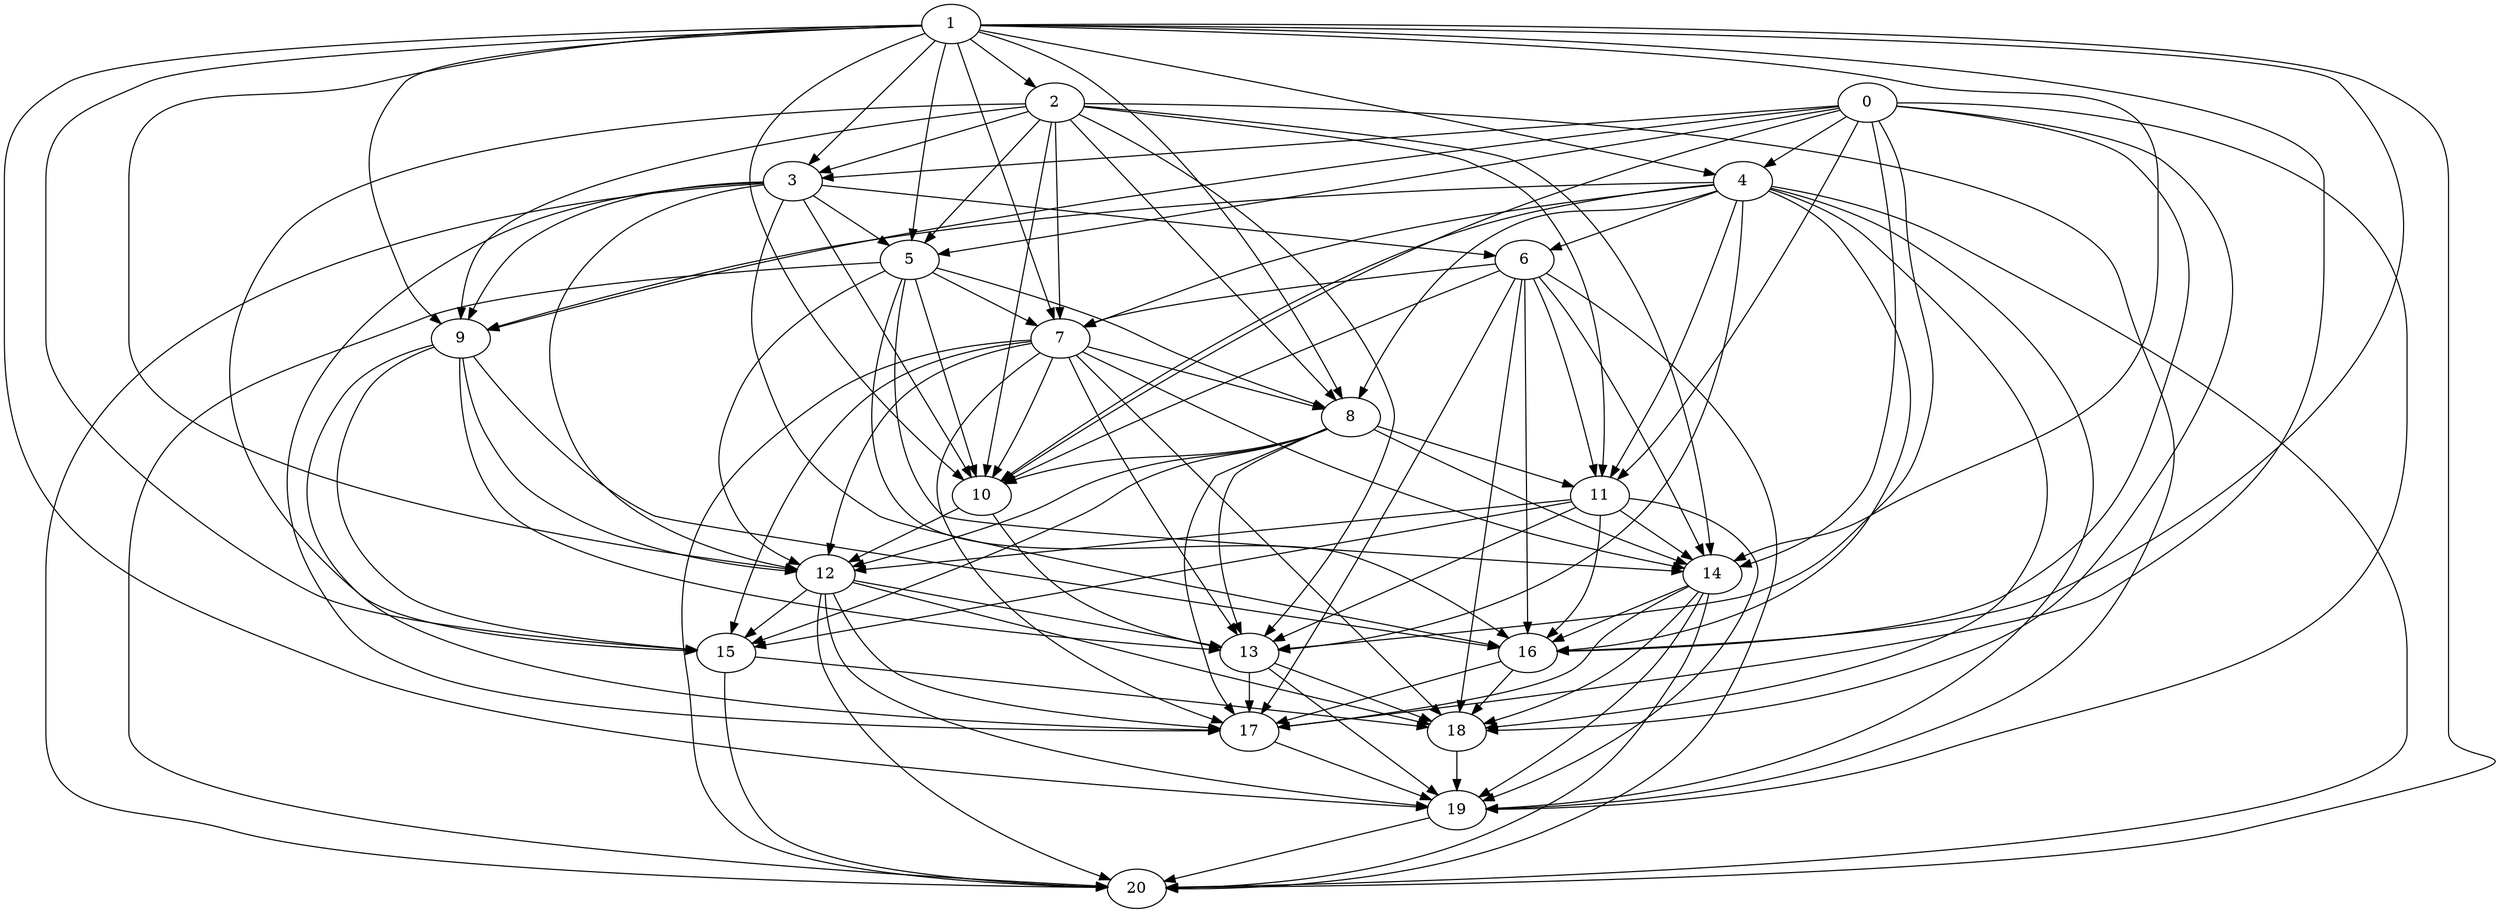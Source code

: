 digraph "Random_Nodes_21_Density_5.76_CCR_9.80_WeightType_Random_Heterogeneous-4-2" {
1 [Weight=2];
2 [Weight=5];
0 [Weight=5];
3 [Weight=3];
4 [Weight=2];
6 [Weight=10];
5 [Weight=6];
7 [Weight=4];
8 [Weight=4];
11 [Weight=5];
10 [Weight=7];
9 [Weight=9];
12 [Weight=5];
14 [Weight=5];
16 [Weight=10];
15 [Weight=7];
13 [Weight=4];
17 [Weight=3];
18 [Weight=5];
19 [Weight=3];
20 [Weight=8];
1 -> 16 [Weight=15];
1 -> 12 [Weight=9];
14 -> 18 [Weight=12];
9 -> 16 [Weight=10];
4 -> 8 [Weight=15];
3 -> 9 [Weight=3];
7 -> 13 [Weight=12];
0 -> 19 [Weight=15];
17 -> 19 [Weight=9];
14 -> 16 [Weight=6];
16 -> 18 [Weight=12];
15 -> 18 [Weight=15];
3 -> 10 [Weight=15];
10 -> 13 [Weight=9];
14 -> 20 [Weight=12];
16 -> 17 [Weight=15];
0 -> 5 [Weight=7];
5 -> 16 [Weight=10];
18 -> 19 [Weight=3];
8 -> 10 [Weight=12];
0 -> 4 [Weight=6];
2 -> 3 [Weight=15];
3 -> 20 [Weight=10];
4 -> 20 [Weight=12];
1 -> 10 [Weight=12];
0 -> 16 [Weight=10];
12 -> 13 [Weight=12];
12 -> 20 [Weight=10];
4 -> 7 [Weight=9];
4 -> 9 [Weight=13];
0 -> 18 [Weight=4];
11 -> 16 [Weight=12];
1 -> 19 [Weight=15];
9 -> 13 [Weight=10];
4 -> 13 [Weight=13];
0 -> 3 [Weight=7];
2 -> 10 [Weight=3];
2 -> 19 [Weight=15];
1 -> 9 [Weight=10];
7 -> 20 [Weight=10];
11 -> 12 [Weight=10];
7 -> 18 [Weight=15];
5 -> 14 [Weight=10];
2 -> 15 [Weight=7];
7 -> 15 [Weight=13];
7 -> 8 [Weight=4];
5 -> 12 [Weight=15];
14 -> 17 [Weight=3];
6 -> 11 [Weight=10];
10 -> 12 [Weight=7];
3 -> 12 [Weight=7];
6 -> 14 [Weight=7];
3 -> 17 [Weight=4];
13 -> 18 [Weight=4];
0 -> 14 [Weight=4];
2 -> 13 [Weight=12];
14 -> 19 [Weight=7];
4 -> 16 [Weight=7];
1 -> 14 [Weight=7];
3 -> 5 [Weight=10];
1 -> 17 [Weight=12];
4 -> 18 [Weight=12];
4 -> 10 [Weight=6];
7 -> 12 [Weight=7];
11 -> 15 [Weight=10];
5 -> 20 [Weight=3];
0 -> 10 [Weight=7];
2 -> 7 [Weight=15];
7 -> 17 [Weight=6];
11 -> 13 [Weight=7];
12 -> 19 [Weight=6];
6 -> 7 [Weight=15];
8 -> 14 [Weight=9];
6 -> 18 [Weight=15];
11 -> 14 [Weight=15];
1 -> 15 [Weight=6];
8 -> 13 [Weight=7];
0 -> 11 [Weight=12];
19 -> 20 [Weight=4];
13 -> 19 [Weight=3];
1 -> 7 [Weight=10];
1 -> 2 [Weight=6];
13 -> 17 [Weight=7];
0 -> 13 [Weight=4];
4 -> 11 [Weight=4];
4 -> 19 [Weight=12];
3 -> 6 [Weight=10];
5 -> 8 [Weight=13];
15 -> 20 [Weight=6];
9 -> 17 [Weight=10];
1 -> 8 [Weight=13];
7 -> 14 [Weight=6];
8 -> 12 [Weight=7];
7 -> 10 [Weight=7];
12 -> 15 [Weight=13];
2 -> 8 [Weight=6];
3 -> 16 [Weight=15];
12 -> 17 [Weight=7];
0 -> 9 [Weight=6];
9 -> 15 [Weight=10];
8 -> 15 [Weight=4];
1 -> 4 [Weight=15];
2 -> 11 [Weight=13];
1 -> 5 [Weight=9];
9 -> 12 [Weight=3];
5 -> 7 [Weight=6];
8 -> 11 [Weight=4];
4 -> 6 [Weight=6];
8 -> 17 [Weight=10];
1 -> 20 [Weight=4];
1 -> 3 [Weight=7];
2 -> 14 [Weight=12];
2 -> 9 [Weight=10];
6 -> 16 [Weight=9];
6 -> 20 [Weight=4];
5 -> 10 [Weight=12];
12 -> 18 [Weight=6];
6 -> 17 [Weight=6];
2 -> 5 [Weight=7];
11 -> 19 [Weight=9];
6 -> 10 [Weight=6];
}
